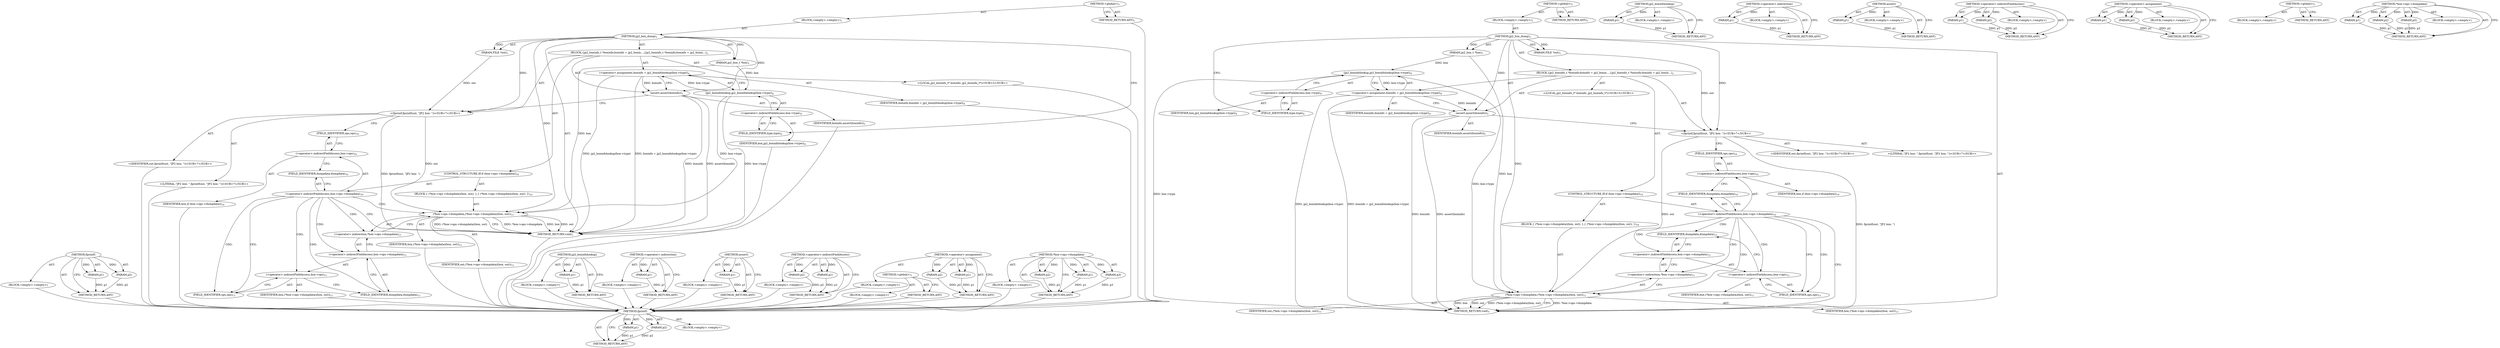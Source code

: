 digraph "*box-&gt;ops-&gt;dumpdata" {
vulnerable_81 [label=<(METHOD,fprintf)>];
vulnerable_82 [label=<(PARAM,p1)>];
vulnerable_83 [label=<(PARAM,p2)>];
vulnerable_84 [label=<(BLOCK,&lt;empty&gt;,&lt;empty&gt;)>];
vulnerable_85 [label=<(METHOD_RETURN,ANY)>];
vulnerable_6 [label=<(METHOD,&lt;global&gt;)<SUB>1</SUB>>];
vulnerable_7 [label=<(BLOCK,&lt;empty&gt;,&lt;empty&gt;)<SUB>1</SUB>>];
vulnerable_8 [label=<(METHOD,jp2_box_dump)<SUB>1</SUB>>];
vulnerable_9 [label=<(PARAM,jp2_box_t *box)<SUB>1</SUB>>];
vulnerable_10 [label=<(PARAM,FILE *out)<SUB>1</SUB>>];
vulnerable_11 [label=<(BLOCK,{
	jp2_boxinfo_t *boxinfo;
	boxinfo = jp2_boxin...,{
	jp2_boxinfo_t *boxinfo;
	boxinfo = jp2_boxin...)<SUB>2</SUB>>];
vulnerable_12 [label="<(LOCAL,jp2_boxinfo_t* boxinfo: jp2_boxinfo_t*)<SUB>3</SUB>>"];
vulnerable_13 [label=<(&lt;operator&gt;.assignment,boxinfo = jp2_boxinfolookup(box-&gt;type))<SUB>4</SUB>>];
vulnerable_14 [label=<(IDENTIFIER,boxinfo,boxinfo = jp2_boxinfolookup(box-&gt;type))<SUB>4</SUB>>];
vulnerable_15 [label=<(jp2_boxinfolookup,jp2_boxinfolookup(box-&gt;type))<SUB>4</SUB>>];
vulnerable_16 [label=<(&lt;operator&gt;.indirectFieldAccess,box-&gt;type)<SUB>4</SUB>>];
vulnerable_17 [label=<(IDENTIFIER,box,jp2_boxinfolookup(box-&gt;type))<SUB>4</SUB>>];
vulnerable_18 [label=<(FIELD_IDENTIFIER,type,type)<SUB>4</SUB>>];
vulnerable_19 [label=<(assert,assert(boxinfo))<SUB>5</SUB>>];
vulnerable_20 [label=<(IDENTIFIER,boxinfo,assert(boxinfo))<SUB>5</SUB>>];
vulnerable_21 [label="<(fprintf,fprintf(out, &quot;JP2 box: &quot;))<SUB>7</SUB>>"];
vulnerable_22 [label="<(IDENTIFIER,out,fprintf(out, &quot;JP2 box: &quot;))<SUB>7</SUB>>"];
vulnerable_23 [label="<(LITERAL,&quot;JP2 box: &quot;,fprintf(out, &quot;JP2 box: &quot;))<SUB>7</SUB>>"];
vulnerable_24 [label=<(CONTROL_STRUCTURE,IF,if (box-&gt;ops-&gt;dumpdata))<SUB>10</SUB>>];
vulnerable_25 [label=<(&lt;operator&gt;.indirectFieldAccess,box-&gt;ops-&gt;dumpdata)<SUB>10</SUB>>];
vulnerable_26 [label=<(&lt;operator&gt;.indirectFieldAccess,box-&gt;ops)<SUB>10</SUB>>];
vulnerable_27 [label=<(IDENTIFIER,box,if (box-&gt;ops-&gt;dumpdata))<SUB>10</SUB>>];
vulnerable_28 [label=<(FIELD_IDENTIFIER,ops,ops)<SUB>10</SUB>>];
vulnerable_29 [label=<(FIELD_IDENTIFIER,dumpdata,dumpdata)<SUB>10</SUB>>];
vulnerable_30 [label=<(BLOCK,{
 		(*box-&gt;ops-&gt;dumpdata)(box, out);
 	},{
 		(*box-&gt;ops-&gt;dumpdata)(box, out);
 	})<SUB>10</SUB>>];
vulnerable_31 [label=<(*box-&gt;ops-&gt;dumpdata,(*box-&gt;ops-&gt;dumpdata)(box, out))<SUB>11</SUB>>];
vulnerable_32 [label=<(&lt;operator&gt;.indirection,*box-&gt;ops-&gt;dumpdata)<SUB>11</SUB>>];
vulnerable_33 [label=<(&lt;operator&gt;.indirectFieldAccess,box-&gt;ops-&gt;dumpdata)<SUB>11</SUB>>];
vulnerable_34 [label=<(&lt;operator&gt;.indirectFieldAccess,box-&gt;ops)<SUB>11</SUB>>];
vulnerable_35 [label=<(IDENTIFIER,box,(*box-&gt;ops-&gt;dumpdata)(box, out))<SUB>11</SUB>>];
vulnerable_36 [label=<(FIELD_IDENTIFIER,ops,ops)<SUB>11</SUB>>];
vulnerable_37 [label=<(FIELD_IDENTIFIER,dumpdata,dumpdata)<SUB>11</SUB>>];
vulnerable_38 [label=<(IDENTIFIER,box,(*box-&gt;ops-&gt;dumpdata)(box, out))<SUB>11</SUB>>];
vulnerable_39 [label=<(IDENTIFIER,out,(*box-&gt;ops-&gt;dumpdata)(box, out))<SUB>11</SUB>>];
vulnerable_40 [label=<(METHOD_RETURN,void)<SUB>1</SUB>>];
vulnerable_42 [label=<(METHOD_RETURN,ANY)<SUB>1</SUB>>];
vulnerable_68 [label=<(METHOD,jp2_boxinfolookup)>];
vulnerable_69 [label=<(PARAM,p1)>];
vulnerable_70 [label=<(BLOCK,&lt;empty&gt;,&lt;empty&gt;)>];
vulnerable_71 [label=<(METHOD_RETURN,ANY)>];
vulnerable_92 [label=<(METHOD,&lt;operator&gt;.indirection)>];
vulnerable_93 [label=<(PARAM,p1)>];
vulnerable_94 [label=<(BLOCK,&lt;empty&gt;,&lt;empty&gt;)>];
vulnerable_95 [label=<(METHOD_RETURN,ANY)>];
vulnerable_77 [label=<(METHOD,assert)>];
vulnerable_78 [label=<(PARAM,p1)>];
vulnerable_79 [label=<(BLOCK,&lt;empty&gt;,&lt;empty&gt;)>];
vulnerable_80 [label=<(METHOD_RETURN,ANY)>];
vulnerable_72 [label=<(METHOD,&lt;operator&gt;.indirectFieldAccess)>];
vulnerable_73 [label=<(PARAM,p1)>];
vulnerable_74 [label=<(PARAM,p2)>];
vulnerable_75 [label=<(BLOCK,&lt;empty&gt;,&lt;empty&gt;)>];
vulnerable_76 [label=<(METHOD_RETURN,ANY)>];
vulnerable_63 [label=<(METHOD,&lt;operator&gt;.assignment)>];
vulnerable_64 [label=<(PARAM,p1)>];
vulnerable_65 [label=<(PARAM,p2)>];
vulnerable_66 [label=<(BLOCK,&lt;empty&gt;,&lt;empty&gt;)>];
vulnerable_67 [label=<(METHOD_RETURN,ANY)>];
vulnerable_57 [label=<(METHOD,&lt;global&gt;)<SUB>1</SUB>>];
vulnerable_58 [label=<(BLOCK,&lt;empty&gt;,&lt;empty&gt;)>];
vulnerable_59 [label=<(METHOD_RETURN,ANY)>];
vulnerable_86 [label=<(METHOD,*box-&gt;ops-&gt;dumpdata)>];
vulnerable_87 [label=<(PARAM,p1)>];
vulnerable_88 [label=<(PARAM,p2)>];
vulnerable_89 [label=<(PARAM,p3)>];
vulnerable_90 [label=<(BLOCK,&lt;empty&gt;,&lt;empty&gt;)>];
vulnerable_91 [label=<(METHOD_RETURN,ANY)>];
fixed_81 [label=<(METHOD,fprintf)>];
fixed_82 [label=<(PARAM,p1)>];
fixed_83 [label=<(PARAM,p2)>];
fixed_84 [label=<(BLOCK,&lt;empty&gt;,&lt;empty&gt;)>];
fixed_85 [label=<(METHOD_RETURN,ANY)>];
fixed_6 [label=<(METHOD,&lt;global&gt;)<SUB>1</SUB>>];
fixed_7 [label=<(BLOCK,&lt;empty&gt;,&lt;empty&gt;)<SUB>1</SUB>>];
fixed_8 [label=<(METHOD,jp2_box_dump)<SUB>1</SUB>>];
fixed_9 [label=<(PARAM,jp2_box_t *box)<SUB>1</SUB>>];
fixed_10 [label=<(PARAM,FILE *out)<SUB>1</SUB>>];
fixed_11 [label=<(BLOCK,{
	jp2_boxinfo_t *boxinfo;
	boxinfo = jp2_boxin...,{
	jp2_boxinfo_t *boxinfo;
	boxinfo = jp2_boxin...)<SUB>2</SUB>>];
fixed_12 [label="<(LOCAL,jp2_boxinfo_t* boxinfo: jp2_boxinfo_t*)<SUB>3</SUB>>"];
fixed_13 [label=<(&lt;operator&gt;.assignment,boxinfo = jp2_boxinfolookup(box-&gt;type))<SUB>4</SUB>>];
fixed_14 [label=<(IDENTIFIER,boxinfo,boxinfo = jp2_boxinfolookup(box-&gt;type))<SUB>4</SUB>>];
fixed_15 [label=<(jp2_boxinfolookup,jp2_boxinfolookup(box-&gt;type))<SUB>4</SUB>>];
fixed_16 [label=<(&lt;operator&gt;.indirectFieldAccess,box-&gt;type)<SUB>4</SUB>>];
fixed_17 [label=<(IDENTIFIER,box,jp2_boxinfolookup(box-&gt;type))<SUB>4</SUB>>];
fixed_18 [label=<(FIELD_IDENTIFIER,type,type)<SUB>4</SUB>>];
fixed_19 [label=<(assert,assert(boxinfo))<SUB>5</SUB>>];
fixed_20 [label=<(IDENTIFIER,boxinfo,assert(boxinfo))<SUB>5</SUB>>];
fixed_21 [label="<(fprintf,fprintf(out, &quot;JP2 box: &quot;))<SUB>7</SUB>>"];
fixed_22 [label="<(IDENTIFIER,out,fprintf(out, &quot;JP2 box: &quot;))<SUB>7</SUB>>"];
fixed_23 [label="<(LITERAL,&quot;JP2 box: &quot;,fprintf(out, &quot;JP2 box: &quot;))<SUB>7</SUB>>"];
fixed_24 [label=<(CONTROL_STRUCTURE,IF,if (box-&gt;ops-&gt;dumpdata))<SUB>10</SUB>>];
fixed_25 [label=<(&lt;operator&gt;.indirectFieldAccess,box-&gt;ops-&gt;dumpdata)<SUB>10</SUB>>];
fixed_26 [label=<(&lt;operator&gt;.indirectFieldAccess,box-&gt;ops)<SUB>10</SUB>>];
fixed_27 [label=<(IDENTIFIER,box,if (box-&gt;ops-&gt;dumpdata))<SUB>10</SUB>>];
fixed_28 [label=<(FIELD_IDENTIFIER,ops,ops)<SUB>10</SUB>>];
fixed_29 [label=<(FIELD_IDENTIFIER,dumpdata,dumpdata)<SUB>10</SUB>>];
fixed_30 [label=<(BLOCK,{
 		(*box-&gt;ops-&gt;dumpdata)(box, out);
 	},{
 		(*box-&gt;ops-&gt;dumpdata)(box, out);
 	})<SUB>10</SUB>>];
fixed_31 [label=<(*box-&gt;ops-&gt;dumpdata,(*box-&gt;ops-&gt;dumpdata)(box, out))<SUB>11</SUB>>];
fixed_32 [label=<(&lt;operator&gt;.indirection,*box-&gt;ops-&gt;dumpdata)<SUB>11</SUB>>];
fixed_33 [label=<(&lt;operator&gt;.indirectFieldAccess,box-&gt;ops-&gt;dumpdata)<SUB>11</SUB>>];
fixed_34 [label=<(&lt;operator&gt;.indirectFieldAccess,box-&gt;ops)<SUB>11</SUB>>];
fixed_35 [label=<(IDENTIFIER,box,(*box-&gt;ops-&gt;dumpdata)(box, out))<SUB>11</SUB>>];
fixed_36 [label=<(FIELD_IDENTIFIER,ops,ops)<SUB>11</SUB>>];
fixed_37 [label=<(FIELD_IDENTIFIER,dumpdata,dumpdata)<SUB>11</SUB>>];
fixed_38 [label=<(IDENTIFIER,box,(*box-&gt;ops-&gt;dumpdata)(box, out))<SUB>11</SUB>>];
fixed_39 [label=<(IDENTIFIER,out,(*box-&gt;ops-&gt;dumpdata)(box, out))<SUB>11</SUB>>];
fixed_40 [label=<(METHOD_RETURN,void)<SUB>1</SUB>>];
fixed_42 [label=<(METHOD_RETURN,ANY)<SUB>1</SUB>>];
fixed_68 [label=<(METHOD,jp2_boxinfolookup)>];
fixed_69 [label=<(PARAM,p1)>];
fixed_70 [label=<(BLOCK,&lt;empty&gt;,&lt;empty&gt;)>];
fixed_71 [label=<(METHOD_RETURN,ANY)>];
fixed_92 [label=<(METHOD,&lt;operator&gt;.indirection)>];
fixed_93 [label=<(PARAM,p1)>];
fixed_94 [label=<(BLOCK,&lt;empty&gt;,&lt;empty&gt;)>];
fixed_95 [label=<(METHOD_RETURN,ANY)>];
fixed_77 [label=<(METHOD,assert)>];
fixed_78 [label=<(PARAM,p1)>];
fixed_79 [label=<(BLOCK,&lt;empty&gt;,&lt;empty&gt;)>];
fixed_80 [label=<(METHOD_RETURN,ANY)>];
fixed_72 [label=<(METHOD,&lt;operator&gt;.indirectFieldAccess)>];
fixed_73 [label=<(PARAM,p1)>];
fixed_74 [label=<(PARAM,p2)>];
fixed_75 [label=<(BLOCK,&lt;empty&gt;,&lt;empty&gt;)>];
fixed_76 [label=<(METHOD_RETURN,ANY)>];
fixed_63 [label=<(METHOD,&lt;operator&gt;.assignment)>];
fixed_64 [label=<(PARAM,p1)>];
fixed_65 [label=<(PARAM,p2)>];
fixed_66 [label=<(BLOCK,&lt;empty&gt;,&lt;empty&gt;)>];
fixed_67 [label=<(METHOD_RETURN,ANY)>];
fixed_57 [label=<(METHOD,&lt;global&gt;)<SUB>1</SUB>>];
fixed_58 [label=<(BLOCK,&lt;empty&gt;,&lt;empty&gt;)>];
fixed_59 [label=<(METHOD_RETURN,ANY)>];
fixed_86 [label=<(METHOD,*box-&gt;ops-&gt;dumpdata)>];
fixed_87 [label=<(PARAM,p1)>];
fixed_88 [label=<(PARAM,p2)>];
fixed_89 [label=<(PARAM,p3)>];
fixed_90 [label=<(BLOCK,&lt;empty&gt;,&lt;empty&gt;)>];
fixed_91 [label=<(METHOD_RETURN,ANY)>];
vulnerable_81 -> vulnerable_82  [key=0, label="AST: "];
vulnerable_81 -> vulnerable_82  [key=1, label="DDG: "];
vulnerable_81 -> vulnerable_84  [key=0, label="AST: "];
vulnerable_81 -> vulnerable_83  [key=0, label="AST: "];
vulnerable_81 -> vulnerable_83  [key=1, label="DDG: "];
vulnerable_81 -> vulnerable_85  [key=0, label="AST: "];
vulnerable_81 -> vulnerable_85  [key=1, label="CFG: "];
vulnerable_82 -> vulnerable_85  [key=0, label="DDG: p1"];
vulnerable_83 -> vulnerable_85  [key=0, label="DDG: p2"];
vulnerable_6 -> vulnerable_7  [key=0, label="AST: "];
vulnerable_6 -> vulnerable_42  [key=0, label="AST: "];
vulnerable_6 -> vulnerable_42  [key=1, label="CFG: "];
vulnerable_7 -> vulnerable_8  [key=0, label="AST: "];
vulnerable_8 -> vulnerable_9  [key=0, label="AST: "];
vulnerable_8 -> vulnerable_9  [key=1, label="DDG: "];
vulnerable_8 -> vulnerable_10  [key=0, label="AST: "];
vulnerable_8 -> vulnerable_10  [key=1, label="DDG: "];
vulnerable_8 -> vulnerable_11  [key=0, label="AST: "];
vulnerable_8 -> vulnerable_40  [key=0, label="AST: "];
vulnerable_8 -> vulnerable_18  [key=0, label="CFG: "];
vulnerable_8 -> vulnerable_19  [key=0, label="DDG: "];
vulnerable_8 -> vulnerable_21  [key=0, label="DDG: "];
vulnerable_8 -> vulnerable_31  [key=0, label="DDG: "];
vulnerable_9 -> vulnerable_15  [key=0, label="DDG: box"];
vulnerable_9 -> vulnerable_31  [key=0, label="DDG: box"];
vulnerable_10 -> vulnerable_21  [key=0, label="DDG: out"];
vulnerable_11 -> vulnerable_12  [key=0, label="AST: "];
vulnerable_11 -> vulnerable_13  [key=0, label="AST: "];
vulnerable_11 -> vulnerable_19  [key=0, label="AST: "];
vulnerable_11 -> vulnerable_21  [key=0, label="AST: "];
vulnerable_11 -> vulnerable_24  [key=0, label="AST: "];
vulnerable_13 -> vulnerable_14  [key=0, label="AST: "];
vulnerable_13 -> vulnerable_15  [key=0, label="AST: "];
vulnerable_13 -> vulnerable_19  [key=0, label="CFG: "];
vulnerable_13 -> vulnerable_19  [key=1, label="DDG: boxinfo"];
vulnerable_13 -> vulnerable_40  [key=0, label="DDG: jp2_boxinfolookup(box-&gt;type)"];
vulnerable_13 -> vulnerable_40  [key=1, label="DDG: boxinfo = jp2_boxinfolookup(box-&gt;type)"];
vulnerable_15 -> vulnerable_16  [key=0, label="AST: "];
vulnerable_15 -> vulnerable_13  [key=0, label="CFG: "];
vulnerable_15 -> vulnerable_13  [key=1, label="DDG: box-&gt;type"];
vulnerable_15 -> vulnerable_40  [key=0, label="DDG: box-&gt;type"];
vulnerable_15 -> vulnerable_31  [key=0, label="DDG: box-&gt;type"];
vulnerable_16 -> vulnerable_17  [key=0, label="AST: "];
vulnerable_16 -> vulnerable_18  [key=0, label="AST: "];
vulnerable_16 -> vulnerable_15  [key=0, label="CFG: "];
vulnerable_18 -> vulnerable_16  [key=0, label="CFG: "];
vulnerable_19 -> vulnerable_20  [key=0, label="AST: "];
vulnerable_19 -> vulnerable_21  [key=0, label="CFG: "];
vulnerable_19 -> vulnerable_40  [key=0, label="DDG: boxinfo"];
vulnerable_19 -> vulnerable_40  [key=1, label="DDG: assert(boxinfo)"];
vulnerable_21 -> vulnerable_22  [key=0, label="AST: "];
vulnerable_21 -> vulnerable_23  [key=0, label="AST: "];
vulnerable_21 -> vulnerable_28  [key=0, label="CFG: "];
vulnerable_21 -> vulnerable_40  [key=0, label="DDG: fprintf(out, &quot;JP2 box: &quot;)"];
vulnerable_21 -> vulnerable_31  [key=0, label="DDG: out"];
vulnerable_24 -> vulnerable_25  [key=0, label="AST: "];
vulnerable_24 -> vulnerable_30  [key=0, label="AST: "];
vulnerable_25 -> vulnerable_26  [key=0, label="AST: "];
vulnerable_25 -> vulnerable_29  [key=0, label="AST: "];
vulnerable_25 -> vulnerable_40  [key=0, label="CFG: "];
vulnerable_25 -> vulnerable_36  [key=0, label="CFG: "];
vulnerable_25 -> vulnerable_36  [key=1, label="CDG: "];
vulnerable_25 -> vulnerable_34  [key=0, label="CDG: "];
vulnerable_25 -> vulnerable_32  [key=0, label="CDG: "];
vulnerable_25 -> vulnerable_33  [key=0, label="CDG: "];
vulnerable_25 -> vulnerable_37  [key=0, label="CDG: "];
vulnerable_25 -> vulnerable_31  [key=0, label="CDG: "];
vulnerable_26 -> vulnerable_27  [key=0, label="AST: "];
vulnerable_26 -> vulnerable_28  [key=0, label="AST: "];
vulnerable_26 -> vulnerable_29  [key=0, label="CFG: "];
vulnerable_28 -> vulnerable_26  [key=0, label="CFG: "];
vulnerable_29 -> vulnerable_25  [key=0, label="CFG: "];
vulnerable_30 -> vulnerable_31  [key=0, label="AST: "];
vulnerable_31 -> vulnerable_32  [key=0, label="AST: "];
vulnerable_31 -> vulnerable_38  [key=0, label="AST: "];
vulnerable_31 -> vulnerable_39  [key=0, label="AST: "];
vulnerable_31 -> vulnerable_40  [key=0, label="CFG: "];
vulnerable_31 -> vulnerable_40  [key=1, label="DDG: *box-&gt;ops-&gt;dumpdata"];
vulnerable_31 -> vulnerable_40  [key=2, label="DDG: box"];
vulnerable_31 -> vulnerable_40  [key=3, label="DDG: out"];
vulnerable_31 -> vulnerable_40  [key=4, label="DDG: (*box-&gt;ops-&gt;dumpdata)(box, out)"];
vulnerable_32 -> vulnerable_33  [key=0, label="AST: "];
vulnerable_32 -> vulnerable_31  [key=0, label="CFG: "];
vulnerable_33 -> vulnerable_34  [key=0, label="AST: "];
vulnerable_33 -> vulnerable_37  [key=0, label="AST: "];
vulnerable_33 -> vulnerable_32  [key=0, label="CFG: "];
vulnerable_34 -> vulnerable_35  [key=0, label="AST: "];
vulnerable_34 -> vulnerable_36  [key=0, label="AST: "];
vulnerable_34 -> vulnerable_37  [key=0, label="CFG: "];
vulnerable_36 -> vulnerable_34  [key=0, label="CFG: "];
vulnerable_37 -> vulnerable_33  [key=0, label="CFG: "];
vulnerable_68 -> vulnerable_69  [key=0, label="AST: "];
vulnerable_68 -> vulnerable_69  [key=1, label="DDG: "];
vulnerable_68 -> vulnerable_70  [key=0, label="AST: "];
vulnerable_68 -> vulnerable_71  [key=0, label="AST: "];
vulnerable_68 -> vulnerable_71  [key=1, label="CFG: "];
vulnerable_69 -> vulnerable_71  [key=0, label="DDG: p1"];
vulnerable_92 -> vulnerable_93  [key=0, label="AST: "];
vulnerable_92 -> vulnerable_93  [key=1, label="DDG: "];
vulnerable_92 -> vulnerable_94  [key=0, label="AST: "];
vulnerable_92 -> vulnerable_95  [key=0, label="AST: "];
vulnerable_92 -> vulnerable_95  [key=1, label="CFG: "];
vulnerable_93 -> vulnerable_95  [key=0, label="DDG: p1"];
vulnerable_77 -> vulnerable_78  [key=0, label="AST: "];
vulnerable_77 -> vulnerable_78  [key=1, label="DDG: "];
vulnerable_77 -> vulnerable_79  [key=0, label="AST: "];
vulnerable_77 -> vulnerable_80  [key=0, label="AST: "];
vulnerable_77 -> vulnerable_80  [key=1, label="CFG: "];
vulnerable_78 -> vulnerable_80  [key=0, label="DDG: p1"];
vulnerable_72 -> vulnerable_73  [key=0, label="AST: "];
vulnerable_72 -> vulnerable_73  [key=1, label="DDG: "];
vulnerable_72 -> vulnerable_75  [key=0, label="AST: "];
vulnerable_72 -> vulnerable_74  [key=0, label="AST: "];
vulnerable_72 -> vulnerable_74  [key=1, label="DDG: "];
vulnerable_72 -> vulnerable_76  [key=0, label="AST: "];
vulnerable_72 -> vulnerable_76  [key=1, label="CFG: "];
vulnerable_73 -> vulnerable_76  [key=0, label="DDG: p1"];
vulnerable_74 -> vulnerable_76  [key=0, label="DDG: p2"];
vulnerable_63 -> vulnerable_64  [key=0, label="AST: "];
vulnerable_63 -> vulnerable_64  [key=1, label="DDG: "];
vulnerable_63 -> vulnerable_66  [key=0, label="AST: "];
vulnerable_63 -> vulnerable_65  [key=0, label="AST: "];
vulnerable_63 -> vulnerable_65  [key=1, label="DDG: "];
vulnerable_63 -> vulnerable_67  [key=0, label="AST: "];
vulnerable_63 -> vulnerable_67  [key=1, label="CFG: "];
vulnerable_64 -> vulnerable_67  [key=0, label="DDG: p1"];
vulnerable_65 -> vulnerable_67  [key=0, label="DDG: p2"];
vulnerable_57 -> vulnerable_58  [key=0, label="AST: "];
vulnerable_57 -> vulnerable_59  [key=0, label="AST: "];
vulnerable_57 -> vulnerable_59  [key=1, label="CFG: "];
vulnerable_86 -> vulnerable_87  [key=0, label="AST: "];
vulnerable_86 -> vulnerable_87  [key=1, label="DDG: "];
vulnerable_86 -> vulnerable_90  [key=0, label="AST: "];
vulnerable_86 -> vulnerable_88  [key=0, label="AST: "];
vulnerable_86 -> vulnerable_88  [key=1, label="DDG: "];
vulnerable_86 -> vulnerable_91  [key=0, label="AST: "];
vulnerable_86 -> vulnerable_91  [key=1, label="CFG: "];
vulnerable_86 -> vulnerable_89  [key=0, label="AST: "];
vulnerable_86 -> vulnerable_89  [key=1, label="DDG: "];
vulnerable_87 -> vulnerable_91  [key=0, label="DDG: p1"];
vulnerable_88 -> vulnerable_91  [key=0, label="DDG: p2"];
vulnerable_89 -> vulnerable_91  [key=0, label="DDG: p3"];
fixed_81 -> fixed_82  [key=0, label="AST: "];
fixed_81 -> fixed_82  [key=1, label="DDG: "];
fixed_81 -> fixed_84  [key=0, label="AST: "];
fixed_81 -> fixed_83  [key=0, label="AST: "];
fixed_81 -> fixed_83  [key=1, label="DDG: "];
fixed_81 -> fixed_85  [key=0, label="AST: "];
fixed_81 -> fixed_85  [key=1, label="CFG: "];
fixed_82 -> fixed_85  [key=0, label="DDG: p1"];
fixed_83 -> fixed_85  [key=0, label="DDG: p2"];
fixed_84 -> vulnerable_81  [key=0];
fixed_85 -> vulnerable_81  [key=0];
fixed_6 -> fixed_7  [key=0, label="AST: "];
fixed_6 -> fixed_42  [key=0, label="AST: "];
fixed_6 -> fixed_42  [key=1, label="CFG: "];
fixed_7 -> fixed_8  [key=0, label="AST: "];
fixed_8 -> fixed_9  [key=0, label="AST: "];
fixed_8 -> fixed_9  [key=1, label="DDG: "];
fixed_8 -> fixed_10  [key=0, label="AST: "];
fixed_8 -> fixed_10  [key=1, label="DDG: "];
fixed_8 -> fixed_11  [key=0, label="AST: "];
fixed_8 -> fixed_40  [key=0, label="AST: "];
fixed_8 -> fixed_18  [key=0, label="CFG: "];
fixed_8 -> fixed_19  [key=0, label="DDG: "];
fixed_8 -> fixed_21  [key=0, label="DDG: "];
fixed_8 -> fixed_31  [key=0, label="DDG: "];
fixed_9 -> fixed_15  [key=0, label="DDG: box"];
fixed_9 -> fixed_31  [key=0, label="DDG: box"];
fixed_10 -> fixed_21  [key=0, label="DDG: out"];
fixed_11 -> fixed_12  [key=0, label="AST: "];
fixed_11 -> fixed_13  [key=0, label="AST: "];
fixed_11 -> fixed_19  [key=0, label="AST: "];
fixed_11 -> fixed_21  [key=0, label="AST: "];
fixed_11 -> fixed_24  [key=0, label="AST: "];
fixed_12 -> vulnerable_81  [key=0];
fixed_13 -> fixed_14  [key=0, label="AST: "];
fixed_13 -> fixed_15  [key=0, label="AST: "];
fixed_13 -> fixed_19  [key=0, label="CFG: "];
fixed_13 -> fixed_19  [key=1, label="DDG: boxinfo"];
fixed_13 -> fixed_40  [key=0, label="DDG: jp2_boxinfolookup(box-&gt;type)"];
fixed_13 -> fixed_40  [key=1, label="DDG: boxinfo = jp2_boxinfolookup(box-&gt;type)"];
fixed_14 -> vulnerable_81  [key=0];
fixed_15 -> fixed_16  [key=0, label="AST: "];
fixed_15 -> fixed_13  [key=0, label="CFG: "];
fixed_15 -> fixed_13  [key=1, label="DDG: box-&gt;type"];
fixed_15 -> fixed_40  [key=0, label="DDG: box-&gt;type"];
fixed_15 -> fixed_31  [key=0, label="DDG: box-&gt;type"];
fixed_16 -> fixed_17  [key=0, label="AST: "];
fixed_16 -> fixed_18  [key=0, label="AST: "];
fixed_16 -> fixed_15  [key=0, label="CFG: "];
fixed_17 -> vulnerable_81  [key=0];
fixed_18 -> fixed_16  [key=0, label="CFG: "];
fixed_19 -> fixed_20  [key=0, label="AST: "];
fixed_19 -> fixed_21  [key=0, label="CFG: "];
fixed_19 -> fixed_40  [key=0, label="DDG: boxinfo"];
fixed_19 -> fixed_40  [key=1, label="DDG: assert(boxinfo)"];
fixed_20 -> vulnerable_81  [key=0];
fixed_21 -> fixed_22  [key=0, label="AST: "];
fixed_21 -> fixed_23  [key=0, label="AST: "];
fixed_21 -> fixed_28  [key=0, label="CFG: "];
fixed_21 -> fixed_40  [key=0, label="DDG: fprintf(out, &quot;JP2 box: &quot;)"];
fixed_21 -> fixed_31  [key=0, label="DDG: out"];
fixed_22 -> vulnerable_81  [key=0];
fixed_23 -> vulnerable_81  [key=0];
fixed_24 -> fixed_25  [key=0, label="AST: "];
fixed_24 -> fixed_30  [key=0, label="AST: "];
fixed_25 -> fixed_26  [key=0, label="AST: "];
fixed_25 -> fixed_29  [key=0, label="AST: "];
fixed_25 -> fixed_40  [key=0, label="CFG: "];
fixed_25 -> fixed_36  [key=0, label="CFG: "];
fixed_25 -> fixed_36  [key=1, label="CDG: "];
fixed_25 -> fixed_34  [key=0, label="CDG: "];
fixed_25 -> fixed_32  [key=0, label="CDG: "];
fixed_25 -> fixed_33  [key=0, label="CDG: "];
fixed_25 -> fixed_37  [key=0, label="CDG: "];
fixed_25 -> fixed_31  [key=0, label="CDG: "];
fixed_26 -> fixed_27  [key=0, label="AST: "];
fixed_26 -> fixed_28  [key=0, label="AST: "];
fixed_26 -> fixed_29  [key=0, label="CFG: "];
fixed_27 -> vulnerable_81  [key=0];
fixed_28 -> fixed_26  [key=0, label="CFG: "];
fixed_29 -> fixed_25  [key=0, label="CFG: "];
fixed_30 -> fixed_31  [key=0, label="AST: "];
fixed_31 -> fixed_32  [key=0, label="AST: "];
fixed_31 -> fixed_38  [key=0, label="AST: "];
fixed_31 -> fixed_39  [key=0, label="AST: "];
fixed_31 -> fixed_40  [key=0, label="CFG: "];
fixed_31 -> fixed_40  [key=1, label="DDG: *box-&gt;ops-&gt;dumpdata"];
fixed_31 -> fixed_40  [key=2, label="DDG: box"];
fixed_31 -> fixed_40  [key=3, label="DDG: out"];
fixed_31 -> fixed_40  [key=4, label="DDG: (*box-&gt;ops-&gt;dumpdata)(box, out)"];
fixed_32 -> fixed_33  [key=0, label="AST: "];
fixed_32 -> fixed_31  [key=0, label="CFG: "];
fixed_33 -> fixed_34  [key=0, label="AST: "];
fixed_33 -> fixed_37  [key=0, label="AST: "];
fixed_33 -> fixed_32  [key=0, label="CFG: "];
fixed_34 -> fixed_35  [key=0, label="AST: "];
fixed_34 -> fixed_36  [key=0, label="AST: "];
fixed_34 -> fixed_37  [key=0, label="CFG: "];
fixed_35 -> vulnerable_81  [key=0];
fixed_36 -> fixed_34  [key=0, label="CFG: "];
fixed_37 -> fixed_33  [key=0, label="CFG: "];
fixed_38 -> vulnerable_81  [key=0];
fixed_39 -> vulnerable_81  [key=0];
fixed_40 -> vulnerable_81  [key=0];
fixed_42 -> vulnerable_81  [key=0];
fixed_68 -> fixed_69  [key=0, label="AST: "];
fixed_68 -> fixed_69  [key=1, label="DDG: "];
fixed_68 -> fixed_70  [key=0, label="AST: "];
fixed_68 -> fixed_71  [key=0, label="AST: "];
fixed_68 -> fixed_71  [key=1, label="CFG: "];
fixed_69 -> fixed_71  [key=0, label="DDG: p1"];
fixed_70 -> vulnerable_81  [key=0];
fixed_71 -> vulnerable_81  [key=0];
fixed_92 -> fixed_93  [key=0, label="AST: "];
fixed_92 -> fixed_93  [key=1, label="DDG: "];
fixed_92 -> fixed_94  [key=0, label="AST: "];
fixed_92 -> fixed_95  [key=0, label="AST: "];
fixed_92 -> fixed_95  [key=1, label="CFG: "];
fixed_93 -> fixed_95  [key=0, label="DDG: p1"];
fixed_94 -> vulnerable_81  [key=0];
fixed_95 -> vulnerable_81  [key=0];
fixed_77 -> fixed_78  [key=0, label="AST: "];
fixed_77 -> fixed_78  [key=1, label="DDG: "];
fixed_77 -> fixed_79  [key=0, label="AST: "];
fixed_77 -> fixed_80  [key=0, label="AST: "];
fixed_77 -> fixed_80  [key=1, label="CFG: "];
fixed_78 -> fixed_80  [key=0, label="DDG: p1"];
fixed_79 -> vulnerable_81  [key=0];
fixed_80 -> vulnerable_81  [key=0];
fixed_72 -> fixed_73  [key=0, label="AST: "];
fixed_72 -> fixed_73  [key=1, label="DDG: "];
fixed_72 -> fixed_75  [key=0, label="AST: "];
fixed_72 -> fixed_74  [key=0, label="AST: "];
fixed_72 -> fixed_74  [key=1, label="DDG: "];
fixed_72 -> fixed_76  [key=0, label="AST: "];
fixed_72 -> fixed_76  [key=1, label="CFG: "];
fixed_73 -> fixed_76  [key=0, label="DDG: p1"];
fixed_74 -> fixed_76  [key=0, label="DDG: p2"];
fixed_75 -> vulnerable_81  [key=0];
fixed_76 -> vulnerable_81  [key=0];
fixed_63 -> fixed_64  [key=0, label="AST: "];
fixed_63 -> fixed_64  [key=1, label="DDG: "];
fixed_63 -> fixed_66  [key=0, label="AST: "];
fixed_63 -> fixed_65  [key=0, label="AST: "];
fixed_63 -> fixed_65  [key=1, label="DDG: "];
fixed_63 -> fixed_67  [key=0, label="AST: "];
fixed_63 -> fixed_67  [key=1, label="CFG: "];
fixed_64 -> fixed_67  [key=0, label="DDG: p1"];
fixed_65 -> fixed_67  [key=0, label="DDG: p2"];
fixed_66 -> vulnerable_81  [key=0];
fixed_67 -> vulnerable_81  [key=0];
fixed_57 -> fixed_58  [key=0, label="AST: "];
fixed_57 -> fixed_59  [key=0, label="AST: "];
fixed_57 -> fixed_59  [key=1, label="CFG: "];
fixed_58 -> vulnerable_81  [key=0];
fixed_59 -> vulnerable_81  [key=0];
fixed_86 -> fixed_87  [key=0, label="AST: "];
fixed_86 -> fixed_87  [key=1, label="DDG: "];
fixed_86 -> fixed_90  [key=0, label="AST: "];
fixed_86 -> fixed_88  [key=0, label="AST: "];
fixed_86 -> fixed_88  [key=1, label="DDG: "];
fixed_86 -> fixed_91  [key=0, label="AST: "];
fixed_86 -> fixed_91  [key=1, label="CFG: "];
fixed_86 -> fixed_89  [key=0, label="AST: "];
fixed_86 -> fixed_89  [key=1, label="DDG: "];
fixed_87 -> fixed_91  [key=0, label="DDG: p1"];
fixed_88 -> fixed_91  [key=0, label="DDG: p2"];
fixed_89 -> fixed_91  [key=0, label="DDG: p3"];
fixed_90 -> vulnerable_81  [key=0];
fixed_91 -> vulnerable_81  [key=0];
}
